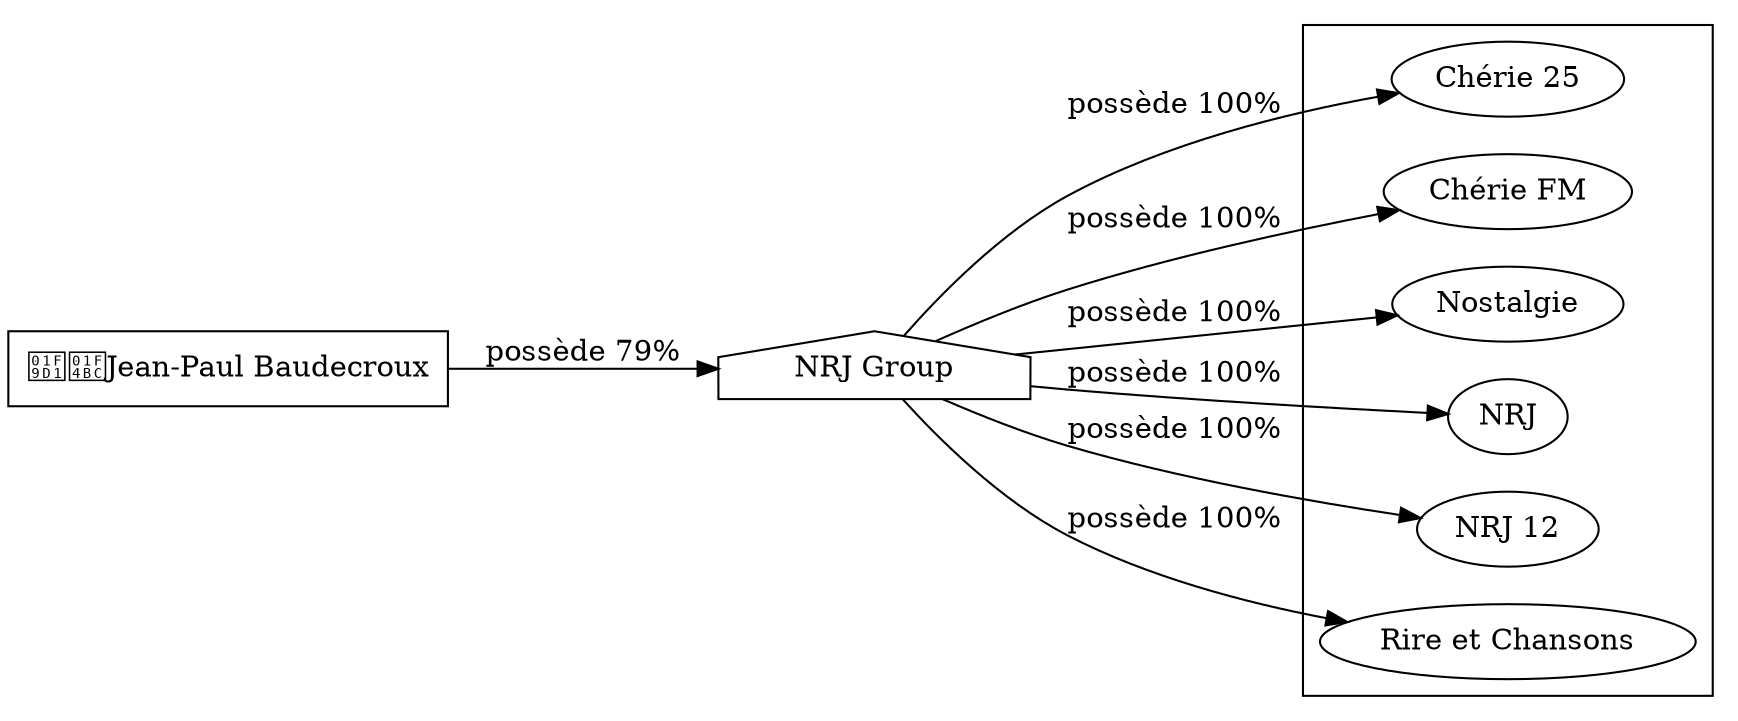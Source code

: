 digraph {
  rankdir=LR;
  subgraph roots {
    
      "jean-paul-baudecroux-162"[label="🧑‍💼Jean-Paul Baudecroux" shape=box]
    
  }

  
    "nrj-group-163"[label="NRJ Group" shape=house]
  

  subgraph clusterLeaves {
    
      "cherie-25-165"[label="Chérie 25"]
    
      "cherie-fm-168"[label="Chérie FM"]
    
      "nostalgie-169"[label="Nostalgie"]
    
      "nrj-166"[label="NRJ"]
    
      "nrj-12-164"[label="NRJ 12"]
    
      "rire-et-chansons-167"[label="Rire et Chansons"]
    
  }

  
    "jean-paul-baudecroux-162" -> "nrj-group-163" [
      label="possède 79%"
    ]
  
    "nrj-group-163" -> "cherie-25-165" [
      label="possède 100%"
    ]
  
    "nrj-group-163" -> "cherie-fm-168" [
      label="possède 100%"
    ]
  
    "nrj-group-163" -> "nostalgie-169" [
      label="possède 100%"
    ]
  
    "nrj-group-163" -> "nrj-166" [
      label="possède 100%"
    ]
  
    "nrj-group-163" -> "nrj-12-164" [
      label="possède 100%"
    ]
  
    "nrj-group-163" -> "rire-et-chansons-167" [
      label="possède 100%"
    ]
  
}
